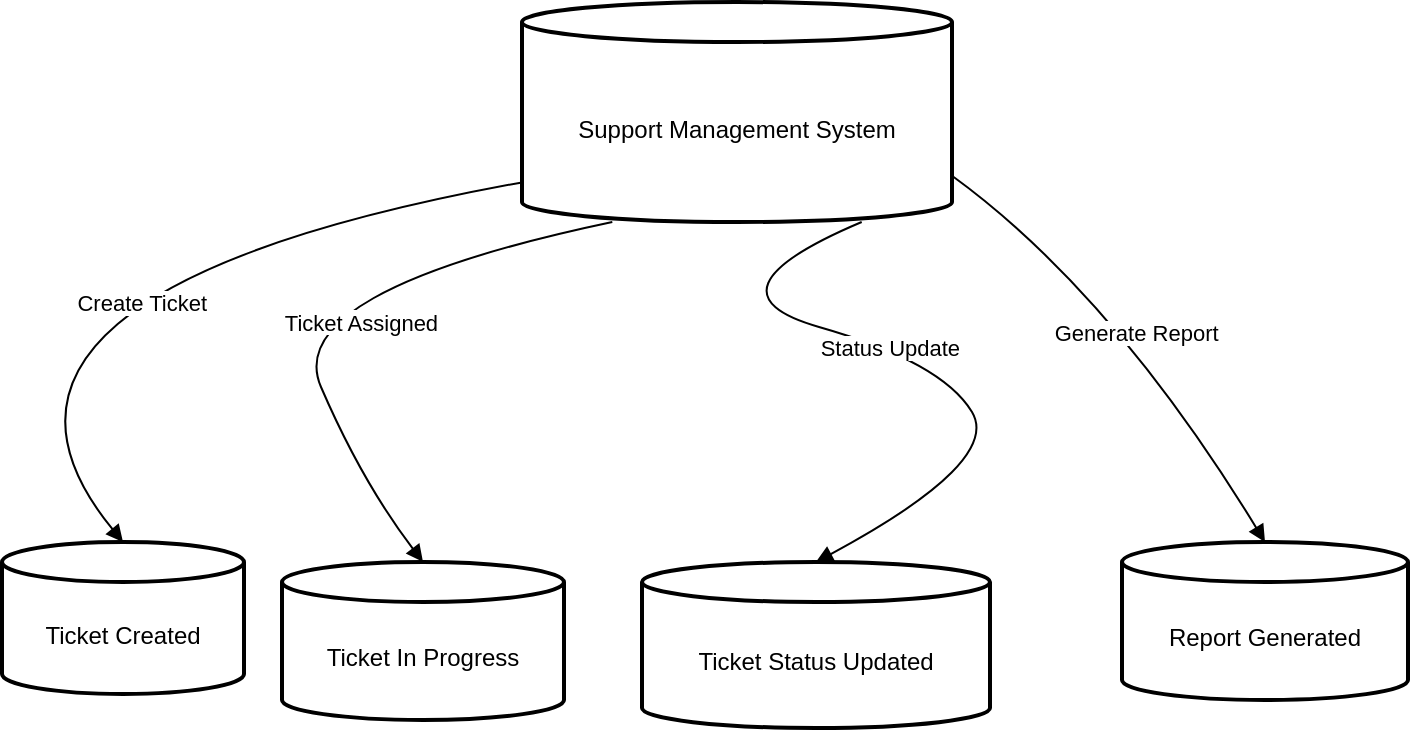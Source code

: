 <mxfile version="27.2.0">
  <diagram name="Page-1" id="hOgUPWBgXGIj88Icmsoo">
    <mxGraphModel dx="1042" dy="534" grid="1" gridSize="10" guides="1" tooltips="1" connect="1" arrows="1" fold="1" page="1" pageScale="1" pageWidth="850" pageHeight="1100" math="0" shadow="0">
      <root>
        <mxCell id="0" />
        <mxCell id="1" parent="0" />
        <mxCell id="2" value="Support Management System" style="shape=cylinder3;boundedLbl=1;backgroundOutline=1;size=10;strokeWidth=2;whiteSpace=wrap;" parent="1" vertex="1">
          <mxGeometry x="370" y="10" width="215" height="110" as="geometry" />
        </mxCell>
        <mxCell id="3" value="Ticket Created" style="shape=cylinder3;boundedLbl=1;backgroundOutline=1;size=10;strokeWidth=2;whiteSpace=wrap;" parent="1" vertex="1">
          <mxGeometry x="110" y="280" width="121" height="76" as="geometry" />
        </mxCell>
        <mxCell id="4" value="Ticket In Progress" style="shape=cylinder3;boundedLbl=1;backgroundOutline=1;size=10;strokeWidth=2;whiteSpace=wrap;" parent="1" vertex="1">
          <mxGeometry x="250" y="290" width="141" height="79" as="geometry" />
        </mxCell>
        <mxCell id="5" value="Ticket Status Updated" style="shape=cylinder3;boundedLbl=1;backgroundOutline=1;size=10;strokeWidth=2;whiteSpace=wrap;" parent="1" vertex="1">
          <mxGeometry x="430" y="290" width="174" height="83" as="geometry" />
        </mxCell>
        <mxCell id="6" value="Report Generated" style="shape=cylinder3;boundedLbl=1;backgroundOutline=1;size=10;strokeWidth=2;whiteSpace=wrap;" parent="1" vertex="1">
          <mxGeometry x="670" y="280" width="143" height="79" as="geometry" />
        </mxCell>
        <mxCell id="7" value="Create Ticket" style="curved=1;startArrow=none;endArrow=block;exitX=0;exitY=0.82;entryX=0.5;entryY=0;" parent="1" source="2" target="3" edge="1">
          <mxGeometry x="-0.157" y="25" relative="1" as="geometry">
            <Array as="points">
              <mxPoint x="68" y="155" />
            </Array>
            <mxPoint as="offset" />
          </mxGeometry>
        </mxCell>
        <mxCell id="8" value="Ticket Assigned" style="curved=1;startArrow=none;endArrow=block;exitX=0.21;exitY=1;entryX=0.5;entryY=0;" parent="1" source="2" target="4" edge="1">
          <mxGeometry x="-0.179" y="23" relative="1" as="geometry">
            <Array as="points">
              <mxPoint x="249" y="155" />
              <mxPoint x="290" y="250" />
            </Array>
            <mxPoint as="offset" />
          </mxGeometry>
        </mxCell>
        <mxCell id="9" value="Status Update" style="curved=1;startArrow=none;endArrow=block;exitX=0.79;exitY=1;entryX=0.5;entryY=0;" parent="1" source="2" target="5" edge="1">
          <mxGeometry relative="1" as="geometry">
            <Array as="points">
              <mxPoint x="457" y="155" />
              <mxPoint x="580" y="190" />
              <mxPoint x="610" y="240" />
            </Array>
          </mxGeometry>
        </mxCell>
        <mxCell id="10" value="Generate Report" style="curved=1;startArrow=none;endArrow=block;exitX=1;exitY=0.79;entryX=0.5;entryY=0;" parent="1" source="2" target="6" edge="1">
          <mxGeometry relative="1" as="geometry">
            <Array as="points">
              <mxPoint x="665" y="155" />
            </Array>
          </mxGeometry>
        </mxCell>
      </root>
    </mxGraphModel>
  </diagram>
</mxfile>
